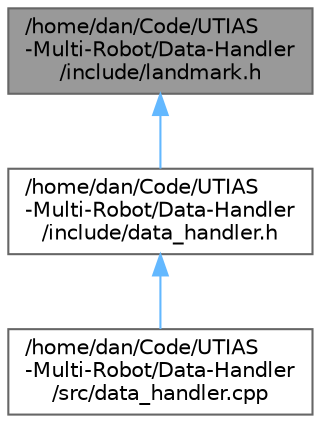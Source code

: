 digraph "/home/dan/Code/UTIAS-Multi-Robot/Data-Handler/include/landmark.h"
{
 // LATEX_PDF_SIZE
  bgcolor="transparent";
  edge [fontname=Helvetica,fontsize=10,labelfontname=Helvetica,labelfontsize=10];
  node [fontname=Helvetica,fontsize=10,shape=box,height=0.2,width=0.4];
  Node1 [id="Node000001",label="/home/dan/Code/UTIAS\l-Multi-Robot/Data-Handler\l/include/landmark.h",height=0.2,width=0.4,color="gray40", fillcolor="grey60", style="filled", fontcolor="black",tooltip="Header file of the Landmark struct."];
  Node1 -> Node2 [id="edge1_Node000001_Node000002",dir="back",color="steelblue1",style="solid",tooltip=" "];
  Node2 [id="Node000002",label="/home/dan/Code/UTIAS\l-Multi-Robot/Data-Handler\l/include/data_handler.h",height=0.2,width=0.4,color="grey40", fillcolor="white", style="filled",URL="$data__handler_8h.html",tooltip=" "];
  Node2 -> Node3 [id="edge2_Node000002_Node000003",dir="back",color="steelblue1",style="solid",tooltip=" "];
  Node3 [id="Node000003",label="/home/dan/Code/UTIAS\l-Multi-Robot/Data-Handler\l/src/data_handler.cpp",height=0.2,width=0.4,color="grey40", fillcolor="white", style="filled",URL="$data__handler_8cpp.html",tooltip=" "];
}
